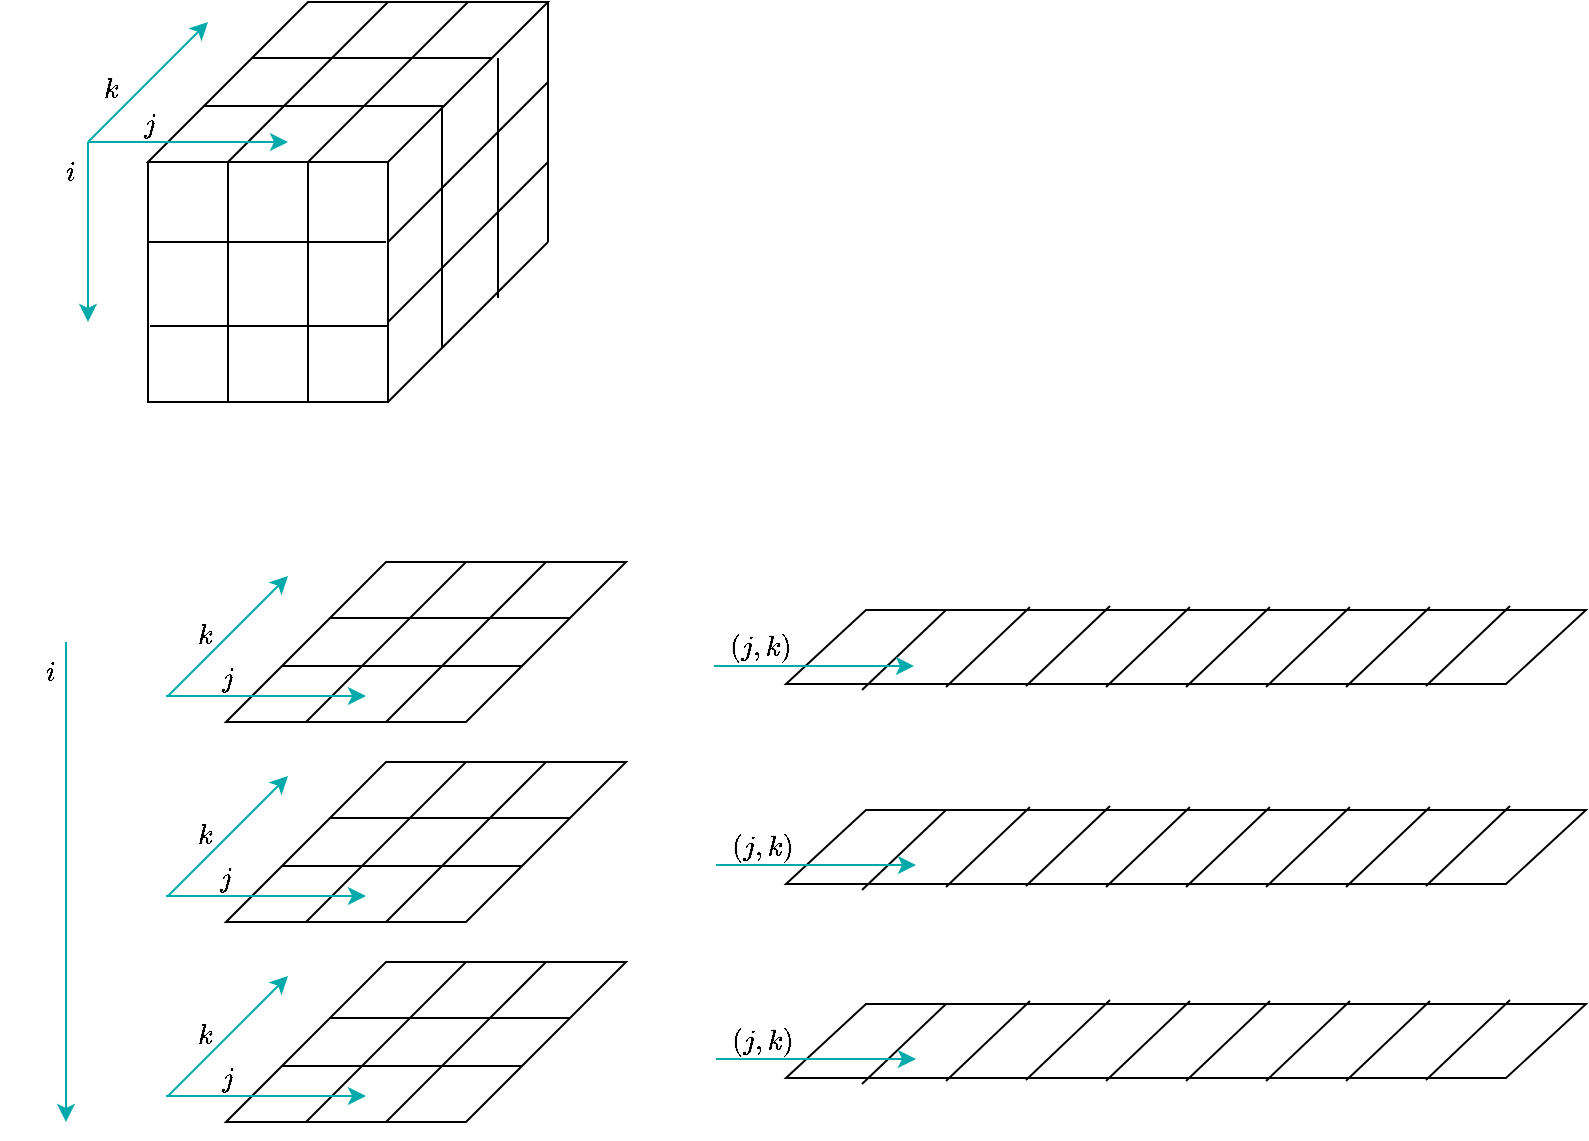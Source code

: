 <mxfile version="20.2.0" type="github">
  <diagram id="OLXH5Rios0bmcm2Qf8b4" name="ページ1">
    <mxGraphModel dx="574" dy="364" grid="1" gridSize="10" guides="1" tooltips="1" connect="1" arrows="1" fold="1" page="1" pageScale="1" pageWidth="827" pageHeight="1169" math="1" shadow="0">
      <root>
        <mxCell id="0" />
        <mxCell id="1" parent="0" />
        <mxCell id="bx8ym8qFhhhml1JpM3Kk-1" value="" style="shape=parallelogram;perimeter=parallelogramPerimeter;whiteSpace=wrap;html=1;fixedSize=1;size=80;" vertex="1" parent="1">
          <mxGeometry x="81" y="40" width="200" height="80" as="geometry" />
        </mxCell>
        <mxCell id="bx8ym8qFhhhml1JpM3Kk-2" value="" style="whiteSpace=wrap;html=1;aspect=fixed;" vertex="1" parent="1">
          <mxGeometry x="81" y="120" width="120" height="120" as="geometry" />
        </mxCell>
        <mxCell id="bx8ym8qFhhhml1JpM3Kk-4" value="" style="endArrow=none;html=1;rounded=0;entryX=1;entryY=0;entryDx=0;entryDy=0;" edge="1" parent="1" target="bx8ym8qFhhhml1JpM3Kk-1">
          <mxGeometry width="50" height="50" relative="1" as="geometry">
            <mxPoint x="281" y="160" as="sourcePoint" />
            <mxPoint x="291" y="170" as="targetPoint" />
          </mxGeometry>
        </mxCell>
        <mxCell id="bx8ym8qFhhhml1JpM3Kk-6" value="" style="endArrow=none;html=1;rounded=0;exitX=1;exitY=1;exitDx=0;exitDy=0;" edge="1" parent="1" source="bx8ym8qFhhhml1JpM3Kk-2">
          <mxGeometry width="50" height="50" relative="1" as="geometry">
            <mxPoint x="241" y="220" as="sourcePoint" />
            <mxPoint x="281" y="160" as="targetPoint" />
          </mxGeometry>
        </mxCell>
        <mxCell id="bx8ym8qFhhhml1JpM3Kk-7" value="" style="endArrow=none;html=1;rounded=0;entryX=1;entryY=0;entryDx=0;entryDy=0;" edge="1" parent="1">
          <mxGeometry width="50" height="50" relative="1" as="geometry">
            <mxPoint x="121" y="240" as="sourcePoint" />
            <mxPoint x="121" y="120" as="targetPoint" />
          </mxGeometry>
        </mxCell>
        <mxCell id="bx8ym8qFhhhml1JpM3Kk-8" value="" style="endArrow=none;html=1;rounded=0;entryX=1;entryY=0;entryDx=0;entryDy=0;" edge="1" parent="1">
          <mxGeometry width="50" height="50" relative="1" as="geometry">
            <mxPoint x="161" y="240" as="sourcePoint" />
            <mxPoint x="161" y="120" as="targetPoint" />
          </mxGeometry>
        </mxCell>
        <mxCell id="bx8ym8qFhhhml1JpM3Kk-9" value="" style="endArrow=none;html=1;rounded=0;exitX=1;exitY=1;exitDx=0;exitDy=0;" edge="1" parent="1">
          <mxGeometry width="50" height="50" relative="1" as="geometry">
            <mxPoint x="201" y="160" as="sourcePoint" />
            <mxPoint x="281" y="80" as="targetPoint" />
          </mxGeometry>
        </mxCell>
        <mxCell id="bx8ym8qFhhhml1JpM3Kk-10" value="" style="endArrow=none;html=1;rounded=0;exitX=1;exitY=1;exitDx=0;exitDy=0;" edge="1" parent="1">
          <mxGeometry width="50" height="50" relative="1" as="geometry">
            <mxPoint x="201" y="200" as="sourcePoint" />
            <mxPoint x="281" y="120" as="targetPoint" />
          </mxGeometry>
        </mxCell>
        <mxCell id="bx8ym8qFhhhml1JpM3Kk-11" value="" style="endArrow=none;html=1;rounded=0;entryX=1;entryY=0;entryDx=0;entryDy=0;" edge="1" parent="1">
          <mxGeometry width="50" height="50" relative="1" as="geometry">
            <mxPoint x="256" y="188" as="sourcePoint" />
            <mxPoint x="256" y="68" as="targetPoint" />
          </mxGeometry>
        </mxCell>
        <mxCell id="bx8ym8qFhhhml1JpM3Kk-12" value="" style="endArrow=none;html=1;rounded=0;entryX=1;entryY=0;entryDx=0;entryDy=0;" edge="1" parent="1">
          <mxGeometry width="50" height="50" relative="1" as="geometry">
            <mxPoint x="228" y="213" as="sourcePoint" />
            <mxPoint x="228" y="93" as="targetPoint" />
          </mxGeometry>
        </mxCell>
        <mxCell id="bx8ym8qFhhhml1JpM3Kk-13" value="" style="endArrow=none;html=1;rounded=0;" edge="1" parent="1">
          <mxGeometry width="50" height="50" relative="1" as="geometry">
            <mxPoint x="109" y="92" as="sourcePoint" />
            <mxPoint x="229" y="92" as="targetPoint" />
          </mxGeometry>
        </mxCell>
        <mxCell id="bx8ym8qFhhhml1JpM3Kk-14" value="" style="endArrow=none;html=1;rounded=0;" edge="1" parent="1">
          <mxGeometry width="50" height="50" relative="1" as="geometry">
            <mxPoint x="133" y="68" as="sourcePoint" />
            <mxPoint x="253" y="68" as="targetPoint" />
          </mxGeometry>
        </mxCell>
        <mxCell id="bx8ym8qFhhhml1JpM3Kk-15" value="" style="endArrow=none;html=1;rounded=0;exitX=1;exitY=1;exitDx=0;exitDy=0;" edge="1" parent="1">
          <mxGeometry width="50" height="50" relative="1" as="geometry">
            <mxPoint x="121" y="120" as="sourcePoint" />
            <mxPoint x="201" y="40" as="targetPoint" />
          </mxGeometry>
        </mxCell>
        <mxCell id="bx8ym8qFhhhml1JpM3Kk-16" value="" style="endArrow=none;html=1;rounded=0;exitX=1;exitY=1;exitDx=0;exitDy=0;" edge="1" parent="1">
          <mxGeometry width="50" height="50" relative="1" as="geometry">
            <mxPoint x="161" y="120" as="sourcePoint" />
            <mxPoint x="241" y="40" as="targetPoint" />
          </mxGeometry>
        </mxCell>
        <mxCell id="bx8ym8qFhhhml1JpM3Kk-19" value="" style="endArrow=none;html=1;rounded=0;exitX=0.008;exitY=0.683;exitDx=0;exitDy=0;exitPerimeter=0;entryX=1;entryY=0.683;entryDx=0;entryDy=0;entryPerimeter=0;" edge="1" parent="1" source="bx8ym8qFhhhml1JpM3Kk-2" target="bx8ym8qFhhhml1JpM3Kk-2">
          <mxGeometry width="50" height="50" relative="1" as="geometry">
            <mxPoint x="241" y="220" as="sourcePoint" />
            <mxPoint x="291" y="170" as="targetPoint" />
          </mxGeometry>
        </mxCell>
        <mxCell id="bx8ym8qFhhhml1JpM3Kk-20" value="" style="endArrow=none;html=1;rounded=0;exitX=0.008;exitY=0.683;exitDx=0;exitDy=0;exitPerimeter=0;entryX=1;entryY=0.683;entryDx=0;entryDy=0;entryPerimeter=0;" edge="1" parent="1">
          <mxGeometry width="50" height="50" relative="1" as="geometry">
            <mxPoint x="81.0" y="160.0" as="sourcePoint" />
            <mxPoint x="200.04" y="160.0" as="targetPoint" />
          </mxGeometry>
        </mxCell>
        <mxCell id="bx8ym8qFhhhml1JpM3Kk-21" value="" style="endArrow=classic;html=1;rounded=0;strokeColor=#00AAAA;entryX=0.35;entryY=0.875;entryDx=0;entryDy=0;entryPerimeter=0;" edge="1" parent="1" target="bx8ym8qFhhhml1JpM3Kk-1">
          <mxGeometry width="50" height="50" relative="1" as="geometry">
            <mxPoint x="51" y="110" as="sourcePoint" />
            <mxPoint x="221" y="170" as="targetPoint" />
          </mxGeometry>
        </mxCell>
        <mxCell id="bx8ym8qFhhhml1JpM3Kk-23" value="" style="endArrow=classic;html=1;rounded=0;strokeColor=#00AAAA;" edge="1" parent="1">
          <mxGeometry width="50" height="50" relative="1" as="geometry">
            <mxPoint x="51" y="110" as="sourcePoint" />
            <mxPoint x="51" y="200" as="targetPoint" />
          </mxGeometry>
        </mxCell>
        <mxCell id="bx8ym8qFhhhml1JpM3Kk-24" value="" style="endArrow=classic;html=1;rounded=0;strokeColor=#00AAAA;" edge="1" parent="1">
          <mxGeometry width="50" height="50" relative="1" as="geometry">
            <mxPoint x="51" y="110" as="sourcePoint" />
            <mxPoint x="111" y="50" as="targetPoint" />
          </mxGeometry>
        </mxCell>
        <mxCell id="bx8ym8qFhhhml1JpM3Kk-25" value="`i`" style="text;html=1;strokeColor=none;fillColor=none;align=center;verticalAlign=middle;whiteSpace=wrap;rounded=0;" vertex="1" parent="1">
          <mxGeometry x="17" y="110" width="50" height="30" as="geometry" />
        </mxCell>
        <mxCell id="bx8ym8qFhhhml1JpM3Kk-26" value="`j`" style="text;html=1;strokeColor=none;fillColor=none;align=center;verticalAlign=middle;whiteSpace=wrap;rounded=0;" vertex="1" parent="1">
          <mxGeometry x="57" y="86" width="50" height="30" as="geometry" />
        </mxCell>
        <mxCell id="bx8ym8qFhhhml1JpM3Kk-28" value="`k`" style="text;html=1;strokeColor=none;fillColor=none;align=center;verticalAlign=middle;whiteSpace=wrap;rounded=0;" vertex="1" parent="1">
          <mxGeometry x="38" y="69" width="50" height="30" as="geometry" />
        </mxCell>
        <mxCell id="bx8ym8qFhhhml1JpM3Kk-38" value="" style="shape=parallelogram;perimeter=parallelogramPerimeter;whiteSpace=wrap;html=1;fixedSize=1;size=80;" vertex="1" parent="1">
          <mxGeometry x="120" y="320" width="200" height="80" as="geometry" />
        </mxCell>
        <mxCell id="bx8ym8qFhhhml1JpM3Kk-39" value="" style="endArrow=none;html=1;rounded=0;" edge="1" parent="1">
          <mxGeometry width="50" height="50" relative="1" as="geometry">
            <mxPoint x="148" y="372" as="sourcePoint" />
            <mxPoint x="268" y="372" as="targetPoint" />
          </mxGeometry>
        </mxCell>
        <mxCell id="bx8ym8qFhhhml1JpM3Kk-40" value="" style="endArrow=none;html=1;rounded=0;" edge="1" parent="1">
          <mxGeometry width="50" height="50" relative="1" as="geometry">
            <mxPoint x="172" y="348" as="sourcePoint" />
            <mxPoint x="292" y="348" as="targetPoint" />
          </mxGeometry>
        </mxCell>
        <mxCell id="bx8ym8qFhhhml1JpM3Kk-41" value="" style="endArrow=none;html=1;rounded=0;exitX=1;exitY=1;exitDx=0;exitDy=0;" edge="1" parent="1">
          <mxGeometry width="50" height="50" relative="1" as="geometry">
            <mxPoint x="160" y="400" as="sourcePoint" />
            <mxPoint x="240" y="320" as="targetPoint" />
          </mxGeometry>
        </mxCell>
        <mxCell id="bx8ym8qFhhhml1JpM3Kk-42" value="" style="endArrow=none;html=1;rounded=0;exitX=1;exitY=1;exitDx=0;exitDy=0;" edge="1" parent="1">
          <mxGeometry width="50" height="50" relative="1" as="geometry">
            <mxPoint x="200" y="400" as="sourcePoint" />
            <mxPoint x="280" y="320" as="targetPoint" />
          </mxGeometry>
        </mxCell>
        <mxCell id="bx8ym8qFhhhml1JpM3Kk-43" value="" style="shape=parallelogram;perimeter=parallelogramPerimeter;whiteSpace=wrap;html=1;fixedSize=1;size=80;" vertex="1" parent="1">
          <mxGeometry x="120" y="420" width="200" height="80" as="geometry" />
        </mxCell>
        <mxCell id="bx8ym8qFhhhml1JpM3Kk-44" value="" style="endArrow=none;html=1;rounded=0;" edge="1" parent="1">
          <mxGeometry width="50" height="50" relative="1" as="geometry">
            <mxPoint x="148" y="472" as="sourcePoint" />
            <mxPoint x="268" y="472" as="targetPoint" />
          </mxGeometry>
        </mxCell>
        <mxCell id="bx8ym8qFhhhml1JpM3Kk-45" value="" style="endArrow=none;html=1;rounded=0;" edge="1" parent="1">
          <mxGeometry width="50" height="50" relative="1" as="geometry">
            <mxPoint x="172" y="448" as="sourcePoint" />
            <mxPoint x="292" y="448" as="targetPoint" />
          </mxGeometry>
        </mxCell>
        <mxCell id="bx8ym8qFhhhml1JpM3Kk-46" value="" style="endArrow=none;html=1;rounded=0;exitX=1;exitY=1;exitDx=0;exitDy=0;" edge="1" parent="1">
          <mxGeometry width="50" height="50" relative="1" as="geometry">
            <mxPoint x="160" y="500" as="sourcePoint" />
            <mxPoint x="240" y="420" as="targetPoint" />
          </mxGeometry>
        </mxCell>
        <mxCell id="bx8ym8qFhhhml1JpM3Kk-47" value="" style="endArrow=none;html=1;rounded=0;exitX=1;exitY=1;exitDx=0;exitDy=0;" edge="1" parent="1">
          <mxGeometry width="50" height="50" relative="1" as="geometry">
            <mxPoint x="200" y="500" as="sourcePoint" />
            <mxPoint x="280" y="420" as="targetPoint" />
          </mxGeometry>
        </mxCell>
        <mxCell id="bx8ym8qFhhhml1JpM3Kk-48" value="" style="shape=parallelogram;perimeter=parallelogramPerimeter;whiteSpace=wrap;html=1;fixedSize=1;size=80;" vertex="1" parent="1">
          <mxGeometry x="120" y="520" width="200" height="80" as="geometry" />
        </mxCell>
        <mxCell id="bx8ym8qFhhhml1JpM3Kk-49" value="" style="endArrow=none;html=1;rounded=0;" edge="1" parent="1">
          <mxGeometry width="50" height="50" relative="1" as="geometry">
            <mxPoint x="148" y="572" as="sourcePoint" />
            <mxPoint x="268" y="572" as="targetPoint" />
          </mxGeometry>
        </mxCell>
        <mxCell id="bx8ym8qFhhhml1JpM3Kk-50" value="" style="endArrow=none;html=1;rounded=0;" edge="1" parent="1">
          <mxGeometry width="50" height="50" relative="1" as="geometry">
            <mxPoint x="172" y="548" as="sourcePoint" />
            <mxPoint x="292" y="548" as="targetPoint" />
          </mxGeometry>
        </mxCell>
        <mxCell id="bx8ym8qFhhhml1JpM3Kk-51" value="" style="endArrow=none;html=1;rounded=0;exitX=1;exitY=1;exitDx=0;exitDy=0;" edge="1" parent="1">
          <mxGeometry width="50" height="50" relative="1" as="geometry">
            <mxPoint x="160" y="600" as="sourcePoint" />
            <mxPoint x="240" y="520" as="targetPoint" />
          </mxGeometry>
        </mxCell>
        <mxCell id="bx8ym8qFhhhml1JpM3Kk-52" value="" style="endArrow=none;html=1;rounded=0;exitX=1;exitY=1;exitDx=0;exitDy=0;" edge="1" parent="1">
          <mxGeometry width="50" height="50" relative="1" as="geometry">
            <mxPoint x="200" y="600" as="sourcePoint" />
            <mxPoint x="280" y="520" as="targetPoint" />
          </mxGeometry>
        </mxCell>
        <mxCell id="bx8ym8qFhhhml1JpM3Kk-53" value="" style="endArrow=classic;html=1;rounded=0;strokeColor=#00AAAA;entryX=0.35;entryY=0.875;entryDx=0;entryDy=0;entryPerimeter=0;" edge="1" parent="1">
          <mxGeometry width="50" height="50" relative="1" as="geometry">
            <mxPoint x="90" y="587" as="sourcePoint" />
            <mxPoint x="190" y="587" as="targetPoint" />
          </mxGeometry>
        </mxCell>
        <mxCell id="bx8ym8qFhhhml1JpM3Kk-54" value="`j`" style="text;html=1;strokeColor=none;fillColor=none;align=center;verticalAlign=middle;whiteSpace=wrap;rounded=0;" vertex="1" parent="1">
          <mxGeometry x="96" y="563" width="50" height="30" as="geometry" />
        </mxCell>
        <mxCell id="bx8ym8qFhhhml1JpM3Kk-55" value="`k`" style="text;html=1;strokeColor=none;fillColor=none;align=center;verticalAlign=middle;whiteSpace=wrap;rounded=0;" vertex="1" parent="1">
          <mxGeometry x="85" y="542" width="50" height="30" as="geometry" />
        </mxCell>
        <mxCell id="bx8ym8qFhhhml1JpM3Kk-57" value="" style="endArrow=classic;html=1;rounded=0;strokeColor=#00AAAA;" edge="1" parent="1">
          <mxGeometry width="50" height="50" relative="1" as="geometry">
            <mxPoint x="91" y="587" as="sourcePoint" />
            <mxPoint x="151" y="527" as="targetPoint" />
          </mxGeometry>
        </mxCell>
        <mxCell id="bx8ym8qFhhhml1JpM3Kk-58" value="" style="endArrow=classic;html=1;rounded=0;strokeColor=#00AAAA;entryX=0.35;entryY=0.875;entryDx=0;entryDy=0;entryPerimeter=0;" edge="1" parent="1">
          <mxGeometry width="50" height="50" relative="1" as="geometry">
            <mxPoint x="90" y="387" as="sourcePoint" />
            <mxPoint x="190" y="387" as="targetPoint" />
          </mxGeometry>
        </mxCell>
        <mxCell id="bx8ym8qFhhhml1JpM3Kk-59" value="`j`" style="text;html=1;strokeColor=none;fillColor=none;align=center;verticalAlign=middle;whiteSpace=wrap;rounded=0;" vertex="1" parent="1">
          <mxGeometry x="96" y="363" width="50" height="30" as="geometry" />
        </mxCell>
        <mxCell id="bx8ym8qFhhhml1JpM3Kk-60" value="`k`" style="text;html=1;strokeColor=none;fillColor=none;align=center;verticalAlign=middle;whiteSpace=wrap;rounded=0;" vertex="1" parent="1">
          <mxGeometry x="85" y="342" width="50" height="30" as="geometry" />
        </mxCell>
        <mxCell id="bx8ym8qFhhhml1JpM3Kk-61" value="" style="endArrow=classic;html=1;rounded=0;strokeColor=#00AAAA;" edge="1" parent="1">
          <mxGeometry width="50" height="50" relative="1" as="geometry">
            <mxPoint x="91" y="387" as="sourcePoint" />
            <mxPoint x="151" y="327" as="targetPoint" />
          </mxGeometry>
        </mxCell>
        <mxCell id="bx8ym8qFhhhml1JpM3Kk-62" value="" style="endArrow=classic;html=1;rounded=0;strokeColor=#00AAAA;entryX=0.35;entryY=0.875;entryDx=0;entryDy=0;entryPerimeter=0;" edge="1" parent="1">
          <mxGeometry width="50" height="50" relative="1" as="geometry">
            <mxPoint x="90" y="487" as="sourcePoint" />
            <mxPoint x="190" y="487" as="targetPoint" />
          </mxGeometry>
        </mxCell>
        <mxCell id="bx8ym8qFhhhml1JpM3Kk-63" value="`j`" style="text;html=1;strokeColor=none;fillColor=none;align=center;verticalAlign=middle;whiteSpace=wrap;rounded=0;" vertex="1" parent="1">
          <mxGeometry x="95" y="463" width="50" height="30" as="geometry" />
        </mxCell>
        <mxCell id="bx8ym8qFhhhml1JpM3Kk-64" value="`k`" style="text;html=1;strokeColor=none;fillColor=none;align=center;verticalAlign=middle;whiteSpace=wrap;rounded=0;" vertex="1" parent="1">
          <mxGeometry x="85" y="442" width="50" height="30" as="geometry" />
        </mxCell>
        <mxCell id="bx8ym8qFhhhml1JpM3Kk-65" value="" style="endArrow=classic;html=1;rounded=0;strokeColor=#00AAAA;" edge="1" parent="1">
          <mxGeometry width="50" height="50" relative="1" as="geometry">
            <mxPoint x="91" y="487" as="sourcePoint" />
            <mxPoint x="151" y="427" as="targetPoint" />
          </mxGeometry>
        </mxCell>
        <mxCell id="bx8ym8qFhhhml1JpM3Kk-66" value="" style="endArrow=classic;html=1;rounded=0;strokeColor=#00AAAA;" edge="1" parent="1">
          <mxGeometry width="50" height="50" relative="1" as="geometry">
            <mxPoint x="40" y="360" as="sourcePoint" />
            <mxPoint x="40" y="600" as="targetPoint" />
          </mxGeometry>
        </mxCell>
        <mxCell id="bx8ym8qFhhhml1JpM3Kk-67" value="`i`" style="text;html=1;strokeColor=none;fillColor=none;align=center;verticalAlign=middle;whiteSpace=wrap;rounded=0;" vertex="1" parent="1">
          <mxGeometry x="7" y="360" width="50" height="30" as="geometry" />
        </mxCell>
        <mxCell id="bx8ym8qFhhhml1JpM3Kk-68" value="" style="shape=parallelogram;perimeter=parallelogramPerimeter;whiteSpace=wrap;html=1;fixedSize=1;size=40;" vertex="1" parent="1">
          <mxGeometry x="400" y="344" width="400" height="37" as="geometry" />
        </mxCell>
        <mxCell id="bx8ym8qFhhhml1JpM3Kk-70" value="" style="endArrow=none;html=1;rounded=0;strokeColor=#000000;exitX=0.095;exitY=1.081;exitDx=0;exitDy=0;exitPerimeter=0;" edge="1" parent="1" source="bx8ym8qFhhhml1JpM3Kk-68">
          <mxGeometry width="50" height="50" relative="1" as="geometry">
            <mxPoint x="420" y="374" as="sourcePoint" />
            <mxPoint x="480" y="344" as="targetPoint" />
          </mxGeometry>
        </mxCell>
        <mxCell id="bx8ym8qFhhhml1JpM3Kk-73" value="" style="endArrow=none;html=1;rounded=0;strokeColor=#000000;exitX=0.095;exitY=1.081;exitDx=0;exitDy=0;exitPerimeter=0;" edge="1" parent="1">
          <mxGeometry width="50" height="50" relative="1" as="geometry">
            <mxPoint x="480" y="382.497" as="sourcePoint" />
            <mxPoint x="522" y="342.5" as="targetPoint" />
          </mxGeometry>
        </mxCell>
        <mxCell id="bx8ym8qFhhhml1JpM3Kk-74" value="" style="endArrow=none;html=1;rounded=0;strokeColor=#000000;exitX=0.095;exitY=1.081;exitDx=0;exitDy=0;exitPerimeter=0;" edge="1" parent="1">
          <mxGeometry width="50" height="50" relative="1" as="geometry">
            <mxPoint x="520" y="381.997" as="sourcePoint" />
            <mxPoint x="562" y="342" as="targetPoint" />
          </mxGeometry>
        </mxCell>
        <mxCell id="bx8ym8qFhhhml1JpM3Kk-75" value="" style="endArrow=none;html=1;rounded=0;strokeColor=#000000;exitX=0.095;exitY=1.081;exitDx=0;exitDy=0;exitPerimeter=0;" edge="1" parent="1">
          <mxGeometry width="50" height="50" relative="1" as="geometry">
            <mxPoint x="560" y="382.497" as="sourcePoint" />
            <mxPoint x="602" y="342.5" as="targetPoint" />
          </mxGeometry>
        </mxCell>
        <mxCell id="bx8ym8qFhhhml1JpM3Kk-76" value="" style="endArrow=none;html=1;rounded=0;strokeColor=#000000;exitX=0.095;exitY=1.081;exitDx=0;exitDy=0;exitPerimeter=0;" edge="1" parent="1">
          <mxGeometry width="50" height="50" relative="1" as="geometry">
            <mxPoint x="600" y="382.497" as="sourcePoint" />
            <mxPoint x="642" y="342.5" as="targetPoint" />
          </mxGeometry>
        </mxCell>
        <mxCell id="bx8ym8qFhhhml1JpM3Kk-77" value="" style="endArrow=none;html=1;rounded=0;strokeColor=#000000;exitX=0.095;exitY=1.081;exitDx=0;exitDy=0;exitPerimeter=0;" edge="1" parent="1">
          <mxGeometry width="50" height="50" relative="1" as="geometry">
            <mxPoint x="640" y="382.497" as="sourcePoint" />
            <mxPoint x="682" y="342.5" as="targetPoint" />
          </mxGeometry>
        </mxCell>
        <mxCell id="bx8ym8qFhhhml1JpM3Kk-78" value="" style="endArrow=none;html=1;rounded=0;strokeColor=#000000;exitX=0.095;exitY=1.081;exitDx=0;exitDy=0;exitPerimeter=0;" edge="1" parent="1">
          <mxGeometry width="50" height="50" relative="1" as="geometry">
            <mxPoint x="680" y="382.497" as="sourcePoint" />
            <mxPoint x="722" y="342.5" as="targetPoint" />
          </mxGeometry>
        </mxCell>
        <mxCell id="bx8ym8qFhhhml1JpM3Kk-79" value="" style="endArrow=none;html=1;rounded=0;strokeColor=#000000;exitX=0.095;exitY=1.081;exitDx=0;exitDy=0;exitPerimeter=0;" edge="1" parent="1">
          <mxGeometry width="50" height="50" relative="1" as="geometry">
            <mxPoint x="720" y="381.997" as="sourcePoint" />
            <mxPoint x="762" y="342" as="targetPoint" />
          </mxGeometry>
        </mxCell>
        <mxCell id="bx8ym8qFhhhml1JpM3Kk-80" value="" style="shape=parallelogram;perimeter=parallelogramPerimeter;whiteSpace=wrap;html=1;fixedSize=1;size=40;" vertex="1" parent="1">
          <mxGeometry x="400" y="444" width="400" height="37" as="geometry" />
        </mxCell>
        <mxCell id="bx8ym8qFhhhml1JpM3Kk-81" value="" style="endArrow=none;html=1;rounded=0;strokeColor=#000000;exitX=0.095;exitY=1.081;exitDx=0;exitDy=0;exitPerimeter=0;" edge="1" parent="1" source="bx8ym8qFhhhml1JpM3Kk-80">
          <mxGeometry width="50" height="50" relative="1" as="geometry">
            <mxPoint x="420" y="474" as="sourcePoint" />
            <mxPoint x="480" y="444" as="targetPoint" />
          </mxGeometry>
        </mxCell>
        <mxCell id="bx8ym8qFhhhml1JpM3Kk-82" value="" style="endArrow=none;html=1;rounded=0;strokeColor=#000000;exitX=0.095;exitY=1.081;exitDx=0;exitDy=0;exitPerimeter=0;" edge="1" parent="1">
          <mxGeometry width="50" height="50" relative="1" as="geometry">
            <mxPoint x="480" y="482.497" as="sourcePoint" />
            <mxPoint x="522" y="442.5" as="targetPoint" />
          </mxGeometry>
        </mxCell>
        <mxCell id="bx8ym8qFhhhml1JpM3Kk-83" value="" style="endArrow=none;html=1;rounded=0;strokeColor=#000000;exitX=0.095;exitY=1.081;exitDx=0;exitDy=0;exitPerimeter=0;" edge="1" parent="1">
          <mxGeometry width="50" height="50" relative="1" as="geometry">
            <mxPoint x="520" y="481.997" as="sourcePoint" />
            <mxPoint x="562" y="442" as="targetPoint" />
          </mxGeometry>
        </mxCell>
        <mxCell id="bx8ym8qFhhhml1JpM3Kk-84" value="" style="endArrow=none;html=1;rounded=0;strokeColor=#000000;exitX=0.095;exitY=1.081;exitDx=0;exitDy=0;exitPerimeter=0;" edge="1" parent="1">
          <mxGeometry width="50" height="50" relative="1" as="geometry">
            <mxPoint x="560" y="482.497" as="sourcePoint" />
            <mxPoint x="602" y="442.5" as="targetPoint" />
          </mxGeometry>
        </mxCell>
        <mxCell id="bx8ym8qFhhhml1JpM3Kk-85" value="" style="endArrow=none;html=1;rounded=0;strokeColor=#000000;exitX=0.095;exitY=1.081;exitDx=0;exitDy=0;exitPerimeter=0;" edge="1" parent="1">
          <mxGeometry width="50" height="50" relative="1" as="geometry">
            <mxPoint x="600" y="482.497" as="sourcePoint" />
            <mxPoint x="642" y="442.5" as="targetPoint" />
          </mxGeometry>
        </mxCell>
        <mxCell id="bx8ym8qFhhhml1JpM3Kk-86" value="" style="endArrow=none;html=1;rounded=0;strokeColor=#000000;exitX=0.095;exitY=1.081;exitDx=0;exitDy=0;exitPerimeter=0;" edge="1" parent="1">
          <mxGeometry width="50" height="50" relative="1" as="geometry">
            <mxPoint x="640" y="482.497" as="sourcePoint" />
            <mxPoint x="682" y="442.5" as="targetPoint" />
          </mxGeometry>
        </mxCell>
        <mxCell id="bx8ym8qFhhhml1JpM3Kk-87" value="" style="endArrow=none;html=1;rounded=0;strokeColor=#000000;exitX=0.095;exitY=1.081;exitDx=0;exitDy=0;exitPerimeter=0;" edge="1" parent="1">
          <mxGeometry width="50" height="50" relative="1" as="geometry">
            <mxPoint x="680" y="482.497" as="sourcePoint" />
            <mxPoint x="722" y="442.5" as="targetPoint" />
          </mxGeometry>
        </mxCell>
        <mxCell id="bx8ym8qFhhhml1JpM3Kk-88" value="" style="endArrow=none;html=1;rounded=0;strokeColor=#000000;exitX=0.095;exitY=1.081;exitDx=0;exitDy=0;exitPerimeter=0;" edge="1" parent="1">
          <mxGeometry width="50" height="50" relative="1" as="geometry">
            <mxPoint x="720" y="481.997" as="sourcePoint" />
            <mxPoint x="762" y="442" as="targetPoint" />
          </mxGeometry>
        </mxCell>
        <mxCell id="bx8ym8qFhhhml1JpM3Kk-89" value="" style="shape=parallelogram;perimeter=parallelogramPerimeter;whiteSpace=wrap;html=1;fixedSize=1;size=40;" vertex="1" parent="1">
          <mxGeometry x="400" y="541" width="400" height="37" as="geometry" />
        </mxCell>
        <mxCell id="bx8ym8qFhhhml1JpM3Kk-90" value="" style="endArrow=none;html=1;rounded=0;strokeColor=#000000;exitX=0.095;exitY=1.081;exitDx=0;exitDy=0;exitPerimeter=0;" edge="1" parent="1" source="bx8ym8qFhhhml1JpM3Kk-89">
          <mxGeometry width="50" height="50" relative="1" as="geometry">
            <mxPoint x="420" y="571" as="sourcePoint" />
            <mxPoint x="480" y="541" as="targetPoint" />
          </mxGeometry>
        </mxCell>
        <mxCell id="bx8ym8qFhhhml1JpM3Kk-91" value="" style="endArrow=none;html=1;rounded=0;strokeColor=#000000;exitX=0.095;exitY=1.081;exitDx=0;exitDy=0;exitPerimeter=0;" edge="1" parent="1">
          <mxGeometry width="50" height="50" relative="1" as="geometry">
            <mxPoint x="480" y="579.497" as="sourcePoint" />
            <mxPoint x="522" y="539.5" as="targetPoint" />
          </mxGeometry>
        </mxCell>
        <mxCell id="bx8ym8qFhhhml1JpM3Kk-92" value="" style="endArrow=none;html=1;rounded=0;strokeColor=#000000;exitX=0.095;exitY=1.081;exitDx=0;exitDy=0;exitPerimeter=0;" edge="1" parent="1">
          <mxGeometry width="50" height="50" relative="1" as="geometry">
            <mxPoint x="520" y="578.997" as="sourcePoint" />
            <mxPoint x="562" y="539" as="targetPoint" />
          </mxGeometry>
        </mxCell>
        <mxCell id="bx8ym8qFhhhml1JpM3Kk-93" value="" style="endArrow=none;html=1;rounded=0;strokeColor=#000000;exitX=0.095;exitY=1.081;exitDx=0;exitDy=0;exitPerimeter=0;" edge="1" parent="1">
          <mxGeometry width="50" height="50" relative="1" as="geometry">
            <mxPoint x="560" y="579.497" as="sourcePoint" />
            <mxPoint x="602" y="539.5" as="targetPoint" />
          </mxGeometry>
        </mxCell>
        <mxCell id="bx8ym8qFhhhml1JpM3Kk-94" value="" style="endArrow=none;html=1;rounded=0;strokeColor=#000000;exitX=0.095;exitY=1.081;exitDx=0;exitDy=0;exitPerimeter=0;" edge="1" parent="1">
          <mxGeometry width="50" height="50" relative="1" as="geometry">
            <mxPoint x="600" y="579.497" as="sourcePoint" />
            <mxPoint x="642" y="539.5" as="targetPoint" />
          </mxGeometry>
        </mxCell>
        <mxCell id="bx8ym8qFhhhml1JpM3Kk-95" value="" style="endArrow=none;html=1;rounded=0;strokeColor=#000000;exitX=0.095;exitY=1.081;exitDx=0;exitDy=0;exitPerimeter=0;" edge="1" parent="1">
          <mxGeometry width="50" height="50" relative="1" as="geometry">
            <mxPoint x="640" y="579.497" as="sourcePoint" />
            <mxPoint x="682" y="539.5" as="targetPoint" />
          </mxGeometry>
        </mxCell>
        <mxCell id="bx8ym8qFhhhml1JpM3Kk-96" value="" style="endArrow=none;html=1;rounded=0;strokeColor=#000000;exitX=0.095;exitY=1.081;exitDx=0;exitDy=0;exitPerimeter=0;" edge="1" parent="1">
          <mxGeometry width="50" height="50" relative="1" as="geometry">
            <mxPoint x="680" y="579.497" as="sourcePoint" />
            <mxPoint x="722" y="539.5" as="targetPoint" />
          </mxGeometry>
        </mxCell>
        <mxCell id="bx8ym8qFhhhml1JpM3Kk-97" value="" style="endArrow=none;html=1;rounded=0;strokeColor=#000000;exitX=0.095;exitY=1.081;exitDx=0;exitDy=0;exitPerimeter=0;" edge="1" parent="1">
          <mxGeometry width="50" height="50" relative="1" as="geometry">
            <mxPoint x="720" y="578.997" as="sourcePoint" />
            <mxPoint x="762" y="539" as="targetPoint" />
          </mxGeometry>
        </mxCell>
        <mxCell id="bx8ym8qFhhhml1JpM3Kk-98" value="" style="endArrow=classic;html=1;rounded=0;strokeColor=#00AAAA;entryX=0.35;entryY=0.875;entryDx=0;entryDy=0;entryPerimeter=0;" edge="1" parent="1">
          <mxGeometry width="50" height="50" relative="1" as="geometry">
            <mxPoint x="364" y="372" as="sourcePoint" />
            <mxPoint x="464" y="372" as="targetPoint" />
          </mxGeometry>
        </mxCell>
        <mxCell id="bx8ym8qFhhhml1JpM3Kk-99" value="`(j, k)`" style="text;html=1;strokeColor=none;fillColor=none;align=center;verticalAlign=middle;whiteSpace=wrap;rounded=0;" vertex="1" parent="1">
          <mxGeometry x="362" y="348" width="50" height="30" as="geometry" />
        </mxCell>
        <mxCell id="bx8ym8qFhhhml1JpM3Kk-100" value="" style="endArrow=classic;html=1;rounded=0;strokeColor=#00AAAA;entryX=0.35;entryY=0.875;entryDx=0;entryDy=0;entryPerimeter=0;" edge="1" parent="1">
          <mxGeometry width="50" height="50" relative="1" as="geometry">
            <mxPoint x="365" y="471.5" as="sourcePoint" />
            <mxPoint x="465" y="471.5" as="targetPoint" />
          </mxGeometry>
        </mxCell>
        <mxCell id="bx8ym8qFhhhml1JpM3Kk-101" value="`(j, k)`" style="text;html=1;strokeColor=none;fillColor=none;align=center;verticalAlign=middle;whiteSpace=wrap;rounded=0;" vertex="1" parent="1">
          <mxGeometry x="363" y="447.5" width="50" height="30" as="geometry" />
        </mxCell>
        <mxCell id="bx8ym8qFhhhml1JpM3Kk-102" value="" style="endArrow=classic;html=1;rounded=0;strokeColor=#00AAAA;entryX=0.35;entryY=0.875;entryDx=0;entryDy=0;entryPerimeter=0;" edge="1" parent="1">
          <mxGeometry width="50" height="50" relative="1" as="geometry">
            <mxPoint x="365" y="568.5" as="sourcePoint" />
            <mxPoint x="465" y="568.5" as="targetPoint" />
          </mxGeometry>
        </mxCell>
        <mxCell id="bx8ym8qFhhhml1JpM3Kk-103" value="`(j, k)`" style="text;html=1;strokeColor=none;fillColor=none;align=center;verticalAlign=middle;whiteSpace=wrap;rounded=0;" vertex="1" parent="1">
          <mxGeometry x="363" y="544.5" width="50" height="30" as="geometry" />
        </mxCell>
      </root>
    </mxGraphModel>
  </diagram>
</mxfile>
